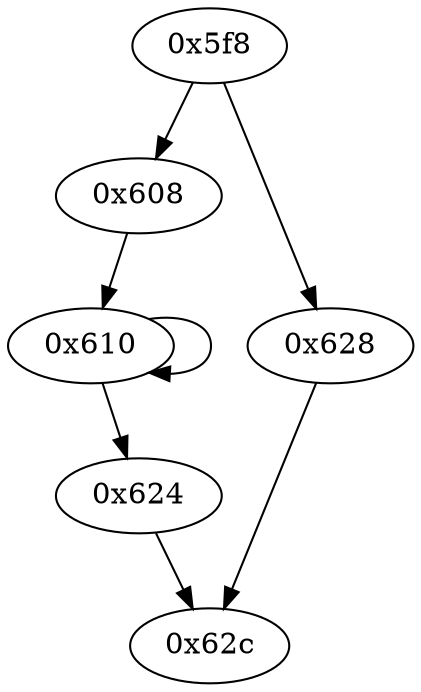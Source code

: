 digraph "" {
	"0x610"	 [opcode="[u'and', u'add', u'ldrb', u'cmp', u'b']"];
	"0x610" -> "0x610";
	"0x624"	 [opcode="[u'b']"];
	"0x610" -> "0x624";
	"0x62c"	 [opcode="[u'push', u'mov', u'ldr', u'add', u'bl', u'mov', u'pop']"];
	"0x608"	 [opcode="[u'add', u'mov']"];
	"0x608" -> "0x610";
	"0x628"	 [opcode="[u'mov']"];
	"0x628" -> "0x62c";
	"0x624" -> "0x62c";
	"0x5f8"	 [opcode="[u'ldr', u'ldrb', u'cmp', u'b']"];
	"0x5f8" -> "0x608";
	"0x5f8" -> "0x628";
}
